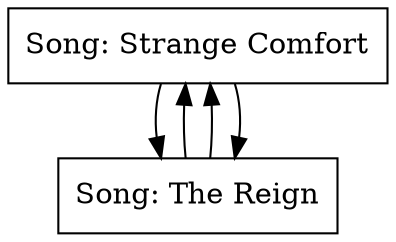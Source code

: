 digraph G{
node [shape=box];
"Song: Strange Comfort"->"Song: The Reign";
"Song: The Reign"->"Song: Strange Comfort";
"Song: The Reign"->"Song: Strange Comfort";
"Song: Strange Comfort"->"Song: The Reign";
}
